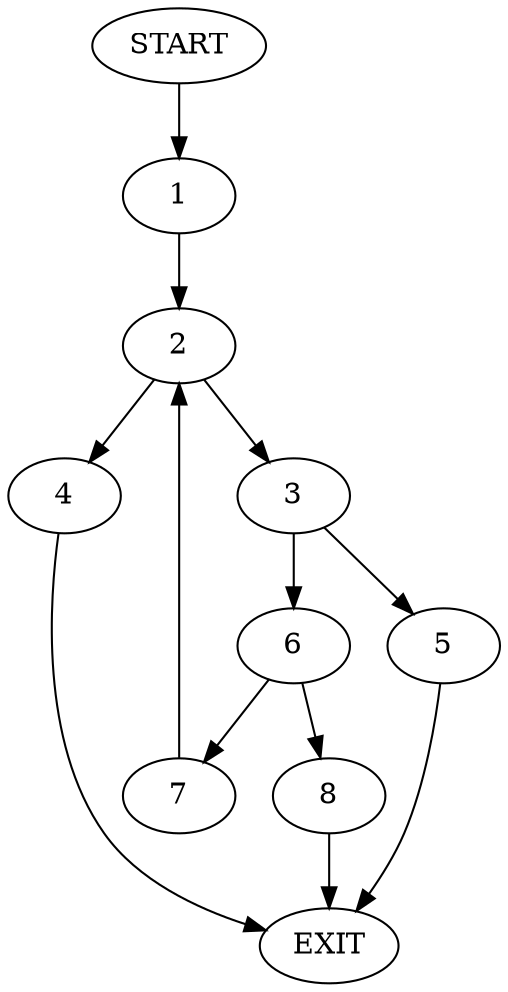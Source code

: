digraph {
0 [label="START"]
9 [label="EXIT"]
0 -> 1
1 -> 2
2 -> 3
2 -> 4
4 -> 9
3 -> 5
3 -> 6
5 -> 9
6 -> 7
6 -> 8
7 -> 2
8 -> 9
}
